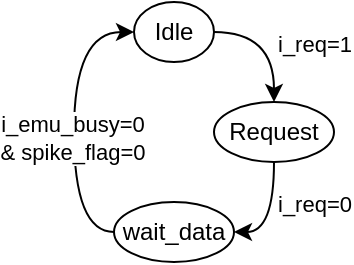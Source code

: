 <mxfile version="26.1.1">
  <diagram name="Page-1" id="hsA-VaDMaVPjtfVfDZN1">
    <mxGraphModel dx="574" dy="317" grid="1" gridSize="10" guides="1" tooltips="1" connect="1" arrows="1" fold="1" page="1" pageScale="1" pageWidth="850" pageHeight="1100" math="0" shadow="0">
      <root>
        <mxCell id="0" />
        <mxCell id="1" parent="0" />
        <mxCell id="6wkh5i-xCteU9eB1enYY-3" style="edgeStyle=orthogonalEdgeStyle;rounded=0;orthogonalLoop=1;jettySize=auto;html=1;exitX=1;exitY=0.5;exitDx=0;exitDy=0;curved=1;" edge="1" parent="1" source="6wkh5i-xCteU9eB1enYY-1" target="6wkh5i-xCteU9eB1enYY-2">
          <mxGeometry relative="1" as="geometry" />
        </mxCell>
        <mxCell id="6wkh5i-xCteU9eB1enYY-4" value="i_req=1" style="edgeLabel;html=1;align=center;verticalAlign=middle;resizable=0;points=[];" vertex="1" connectable="0" parent="6wkh5i-xCteU9eB1enYY-3">
          <mxGeometry x="-0.381" y="-6" relative="1" as="geometry">
            <mxPoint x="30" as="offset" />
          </mxGeometry>
        </mxCell>
        <mxCell id="6wkh5i-xCteU9eB1enYY-1" value="Idle" style="ellipse;whiteSpace=wrap;html=1;" vertex="1" parent="1">
          <mxGeometry x="150" y="140" width="40" height="30" as="geometry" />
        </mxCell>
        <mxCell id="6wkh5i-xCteU9eB1enYY-13" style="edgeStyle=orthogonalEdgeStyle;rounded=0;orthogonalLoop=1;jettySize=auto;html=1;exitX=0.5;exitY=1;exitDx=0;exitDy=0;entryX=1;entryY=0.5;entryDx=0;entryDy=0;curved=1;" edge="1" parent="1" source="6wkh5i-xCteU9eB1enYY-2" target="6wkh5i-xCteU9eB1enYY-5">
          <mxGeometry relative="1" as="geometry" />
        </mxCell>
        <mxCell id="6wkh5i-xCteU9eB1enYY-14" value="i_req=0" style="edgeLabel;html=1;align=center;verticalAlign=middle;resizable=0;points=[];" vertex="1" connectable="0" parent="6wkh5i-xCteU9eB1enYY-13">
          <mxGeometry x="-0.143" y="-1" relative="1" as="geometry">
            <mxPoint x="21" y="-3" as="offset" />
          </mxGeometry>
        </mxCell>
        <mxCell id="6wkh5i-xCteU9eB1enYY-2" value="Request" style="ellipse;whiteSpace=wrap;html=1;" vertex="1" parent="1">
          <mxGeometry x="190" y="190" width="60" height="30" as="geometry" />
        </mxCell>
        <mxCell id="6wkh5i-xCteU9eB1enYY-15" style="edgeStyle=orthogonalEdgeStyle;rounded=0;orthogonalLoop=1;jettySize=auto;html=1;exitX=0;exitY=0.5;exitDx=0;exitDy=0;entryX=0;entryY=0.5;entryDx=0;entryDy=0;curved=1;" edge="1" parent="1" source="6wkh5i-xCteU9eB1enYY-5" target="6wkh5i-xCteU9eB1enYY-1">
          <mxGeometry relative="1" as="geometry" />
        </mxCell>
        <mxCell id="6wkh5i-xCteU9eB1enYY-16" value="&lt;div&gt;i_emu_busy=0&lt;/div&gt;&lt;div&gt;&amp;amp; spike_flag=0&lt;/div&gt;" style="edgeLabel;html=1;align=center;verticalAlign=middle;resizable=0;points=[];" vertex="1" connectable="0" parent="6wkh5i-xCteU9eB1enYY-15">
          <mxGeometry x="-0.101" y="1" relative="1" as="geometry">
            <mxPoint as="offset" />
          </mxGeometry>
        </mxCell>
        <mxCell id="6wkh5i-xCteU9eB1enYY-5" value="wait_data" style="ellipse;whiteSpace=wrap;html=1;" vertex="1" parent="1">
          <mxGeometry x="140" y="240" width="60" height="30" as="geometry" />
        </mxCell>
      </root>
    </mxGraphModel>
  </diagram>
</mxfile>
